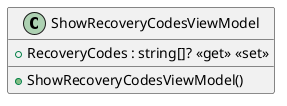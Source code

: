 @startuml ShowRecoveryCodesViewModel
class ShowRecoveryCodesViewModel  {
    + RecoveryCodes : string[]? <<get>> <<set>>
    + ShowRecoveryCodesViewModel()
}
@enduml